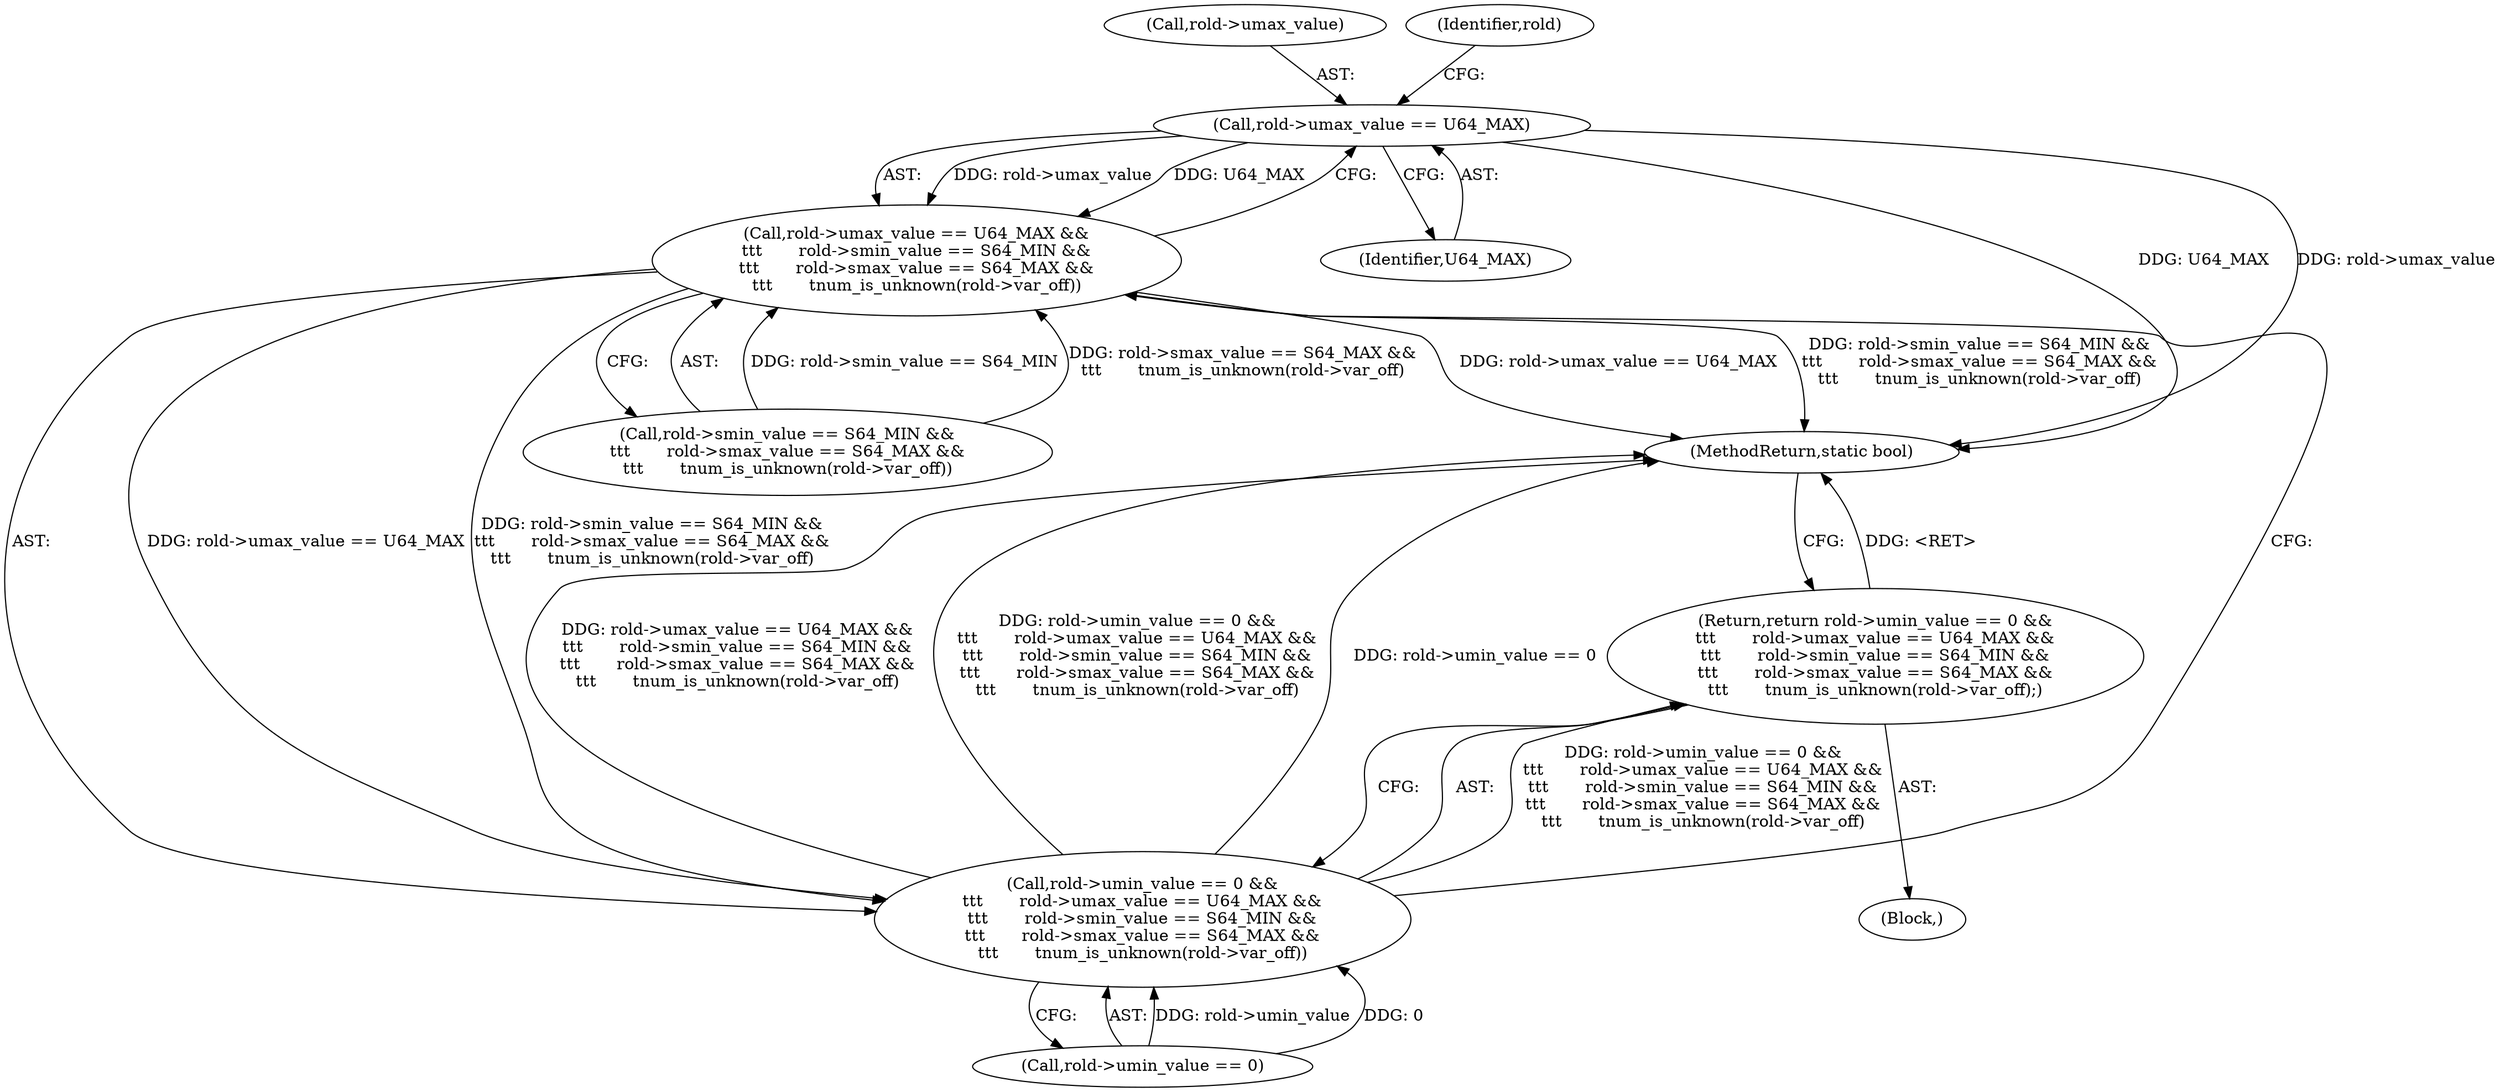 digraph "1_linux_179d1c5602997fef5a940c6ddcf31212cbfebd14@del" {
"1000181" [label="(Call,rold->umax_value == U64_MAX)"];
"1000180" [label="(Call,rold->umax_value == U64_MAX &&\n\t\t\t       rold->smin_value == S64_MIN &&\n\t\t\t       rold->smax_value == S64_MAX &&\n\t\t\t       tnum_is_unknown(rold->var_off))"];
"1000174" [label="(Call,rold->umin_value == 0 &&\n\t\t\t       rold->umax_value == U64_MAX &&\n\t\t\t       rold->smin_value == S64_MIN &&\n\t\t\t       rold->smax_value == S64_MAX &&\n\t\t\t       tnum_is_unknown(rold->var_off))"];
"1000173" [label="(Return,return rold->umin_value == 0 &&\n\t\t\t       rold->umax_value == U64_MAX &&\n\t\t\t       rold->smin_value == S64_MIN &&\n\t\t\t       rold->smax_value == S64_MAX &&\n\t\t\t       tnum_is_unknown(rold->var_off);)"];
"1000182" [label="(Call,rold->umax_value)"];
"1000185" [label="(Identifier,U64_MAX)"];
"1000181" [label="(Call,rold->umax_value == U64_MAX)"];
"1000186" [label="(Call,rold->smin_value == S64_MIN &&\n\t\t\t       rold->smax_value == S64_MAX &&\n\t\t\t       tnum_is_unknown(rold->var_off))"];
"1000173" [label="(Return,return rold->umin_value == 0 &&\n\t\t\t       rold->umax_value == U64_MAX &&\n\t\t\t       rold->smin_value == S64_MIN &&\n\t\t\t       rold->smax_value == S64_MAX &&\n\t\t\t       tnum_is_unknown(rold->var_off);)"];
"1000175" [label="(Call,rold->umin_value == 0)"];
"1000180" [label="(Call,rold->umax_value == U64_MAX &&\n\t\t\t       rold->smin_value == S64_MIN &&\n\t\t\t       rold->smax_value == S64_MAX &&\n\t\t\t       tnum_is_unknown(rold->var_off))"];
"1000189" [label="(Identifier,rold)"];
"1000307" [label="(MethodReturn,static bool)"];
"1000172" [label="(Block,)"];
"1000174" [label="(Call,rold->umin_value == 0 &&\n\t\t\t       rold->umax_value == U64_MAX &&\n\t\t\t       rold->smin_value == S64_MIN &&\n\t\t\t       rold->smax_value == S64_MAX &&\n\t\t\t       tnum_is_unknown(rold->var_off))"];
"1000181" -> "1000180"  [label="AST: "];
"1000181" -> "1000185"  [label="CFG: "];
"1000182" -> "1000181"  [label="AST: "];
"1000185" -> "1000181"  [label="AST: "];
"1000189" -> "1000181"  [label="CFG: "];
"1000180" -> "1000181"  [label="CFG: "];
"1000181" -> "1000307"  [label="DDG: U64_MAX"];
"1000181" -> "1000307"  [label="DDG: rold->umax_value"];
"1000181" -> "1000180"  [label="DDG: rold->umax_value"];
"1000181" -> "1000180"  [label="DDG: U64_MAX"];
"1000180" -> "1000174"  [label="AST: "];
"1000180" -> "1000186"  [label="CFG: "];
"1000186" -> "1000180"  [label="AST: "];
"1000174" -> "1000180"  [label="CFG: "];
"1000180" -> "1000307"  [label="DDG: rold->umax_value == U64_MAX"];
"1000180" -> "1000307"  [label="DDG: rold->smin_value == S64_MIN &&\n\t\t\t       rold->smax_value == S64_MAX &&\n\t\t\t       tnum_is_unknown(rold->var_off)"];
"1000180" -> "1000174"  [label="DDG: rold->umax_value == U64_MAX"];
"1000180" -> "1000174"  [label="DDG: rold->smin_value == S64_MIN &&\n\t\t\t       rold->smax_value == S64_MAX &&\n\t\t\t       tnum_is_unknown(rold->var_off)"];
"1000186" -> "1000180"  [label="DDG: rold->smin_value == S64_MIN"];
"1000186" -> "1000180"  [label="DDG: rold->smax_value == S64_MAX &&\n\t\t\t       tnum_is_unknown(rold->var_off)"];
"1000174" -> "1000173"  [label="AST: "];
"1000174" -> "1000175"  [label="CFG: "];
"1000175" -> "1000174"  [label="AST: "];
"1000173" -> "1000174"  [label="CFG: "];
"1000174" -> "1000307"  [label="DDG: rold->umax_value == U64_MAX &&\n\t\t\t       rold->smin_value == S64_MIN &&\n\t\t\t       rold->smax_value == S64_MAX &&\n\t\t\t       tnum_is_unknown(rold->var_off)"];
"1000174" -> "1000307"  [label="DDG: rold->umin_value == 0 &&\n\t\t\t       rold->umax_value == U64_MAX &&\n\t\t\t       rold->smin_value == S64_MIN &&\n\t\t\t       rold->smax_value == S64_MAX &&\n\t\t\t       tnum_is_unknown(rold->var_off)"];
"1000174" -> "1000307"  [label="DDG: rold->umin_value == 0"];
"1000174" -> "1000173"  [label="DDG: rold->umin_value == 0 &&\n\t\t\t       rold->umax_value == U64_MAX &&\n\t\t\t       rold->smin_value == S64_MIN &&\n\t\t\t       rold->smax_value == S64_MAX &&\n\t\t\t       tnum_is_unknown(rold->var_off)"];
"1000175" -> "1000174"  [label="DDG: rold->umin_value"];
"1000175" -> "1000174"  [label="DDG: 0"];
"1000173" -> "1000172"  [label="AST: "];
"1000307" -> "1000173"  [label="CFG: "];
"1000173" -> "1000307"  [label="DDG: <RET>"];
}
